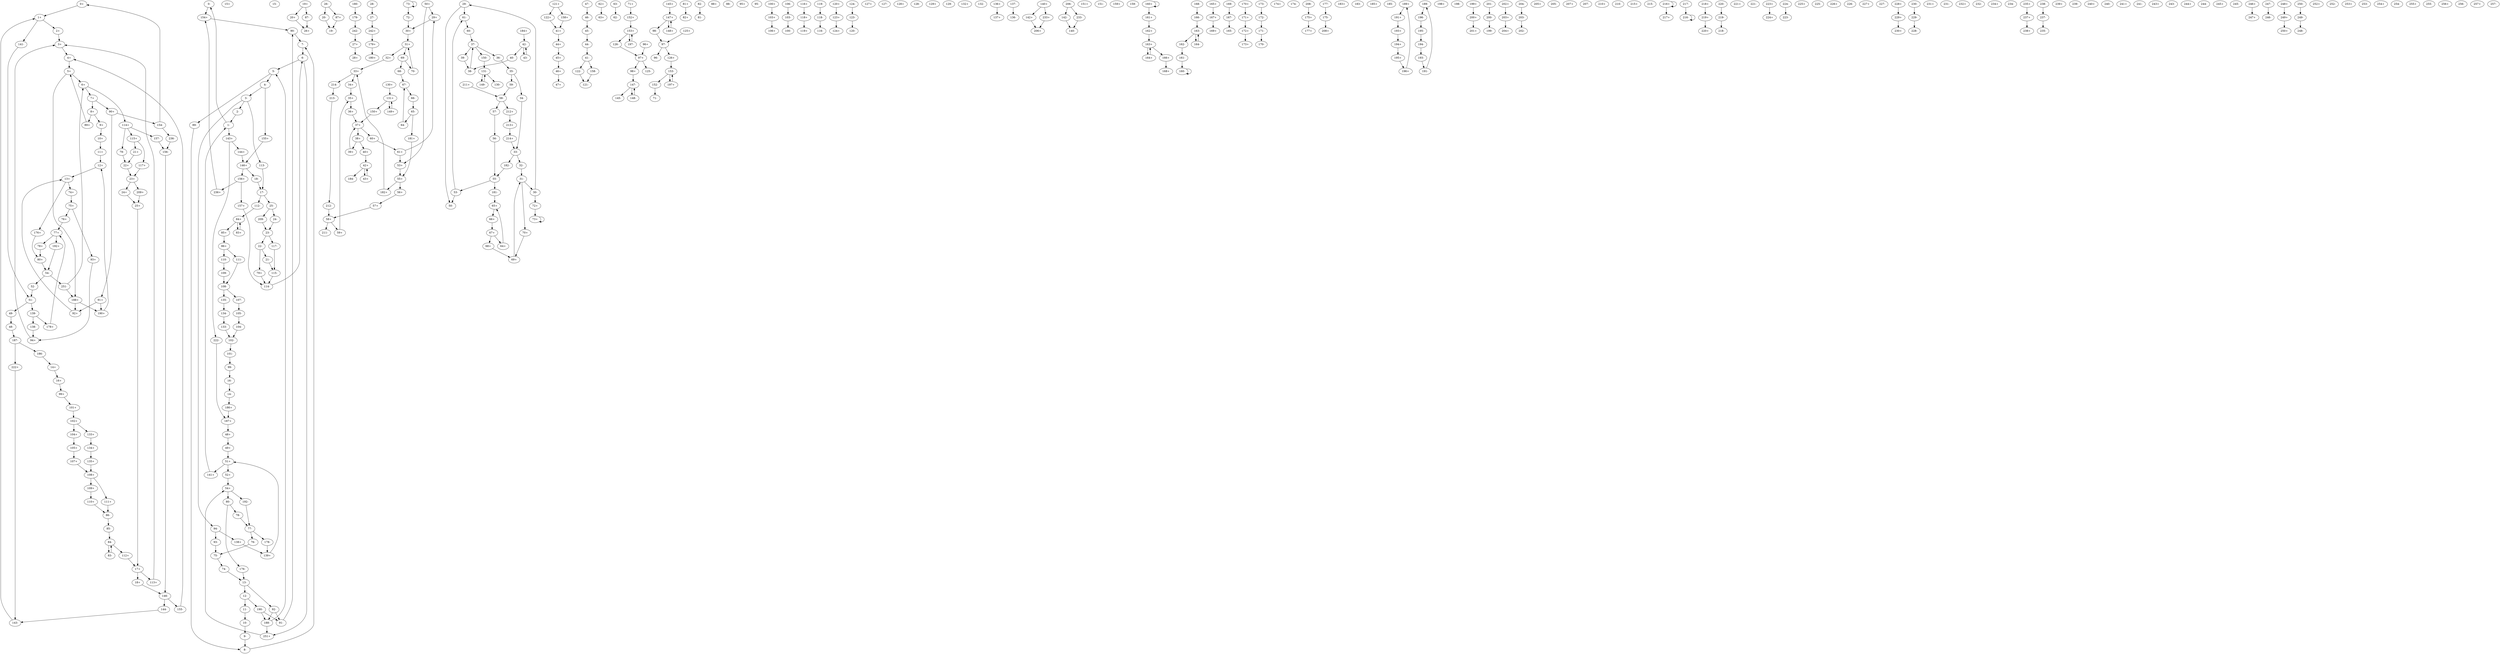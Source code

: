 digraph adj {
graph [k=21]
edge [d=-20]
"0+" [l=33 C=106]
"0-" [l=33 C=106]
"1+" [l=26 C=126]
"1-" [l=26 C=126]
"2+" [l=32 C=177]
"2-" [l=32 C=177]
"3+" [l=21 C=55]
"3-" [l=21 C=55]
"4+" [l=21 C=63]
"4-" [l=21 C=63]
"5+" [l=21 C=70]
"5-" [l=21 C=70]
"6+" [l=22 C=125]
"6-" [l=22 C=125]
"7+" [l=21 C=44]
"7-" [l=21 C=44]
"8+" [l=22 C=59]
"8-" [l=22 C=59]
"9+" [l=28 C=250]
"9-" [l=28 C=250]
"10+" [l=23 C=91]
"10-" [l=23 C=91]
"11+" [l=25 C=141]
"11-" [l=25 C=141]
"12+" [l=25 C=180]
"12-" [l=25 C=180]
"13+" [l=23 C=141]
"13-" [l=23 C=141]
"14+" [l=90 C=1421]
"14-" [l=90 C=1421]
"15+" [l=142 C=456]
"15-" [l=142 C=456]
"16+" [l=41 C=571]
"16-" [l=41 C=571]
"17+" [l=23 C=74]
"17-" [l=23 C=74]
"18+" [l=125 C=949]
"18-" [l=125 C=949]
"19+" [l=133 C=611]
"19-" [l=133 C=611]
"20+" [l=32 C=37]
"20-" [l=32 C=37]
"21+" [l=40 C=48]
"21-" [l=40 C=48]
"22+" [l=27 C=52]
"22-" [l=27 C=52]
"23+" [l=68 C=625]
"23-" [l=68 C=625]
"24+" [l=41 C=302]
"24-" [l=41 C=302]
"25+" [l=37 C=258]
"25-" [l=37 C=258]
"26+" [l=157 C=640]
"26-" [l=157 C=640]
"27+" [l=47 C=137]
"27-" [l=47 C=137]
"28+" [l=63 C=185]
"28-" [l=63 C=185]
"29+" [l=63 C=288]
"29-" [l=63 C=288]
"30+" [l=21 C=14]
"30-" [l=21 C=14]
"31+" [l=21 C=22]
"31-" [l=21 C=22]
"32+" [l=34 C=112]
"32-" [l=34 C=112]
"33+" [l=26 C=74]
"33-" [l=26 C=74]
"34+" [l=41 C=201]
"34-" [l=41 C=201]
"35+" [l=22 C=36]
"35-" [l=22 C=36]
"36+" [l=24 C=64]
"36-" [l=24 C=64]
"37+" [l=21 C=23]
"37-" [l=21 C=23]
"38+" [l=24 C=58]
"38-" [l=24 C=58]
"39+" [l=34 C=98]
"39-" [l=34 C=98]
"40+" [l=26 C=40]
"40-" [l=26 C=40]
"41+" [l=116 C=400]
"41-" [l=116 C=400]
"42+" [l=22 C=162]
"42-" [l=22 C=162]
"43+" [l=22 C=151]
"43-" [l=22 C=151]
"44+" [l=41 C=98]
"44-" [l=41 C=98]
"45+" [l=62 C=269]
"45-" [l=62 C=269]
"46+" [l=35 C=49]
"46-" [l=35 C=49]
"47+" [l=88 C=251]
"47-" [l=88 C=251]
"48+" [l=41 C=280]
"48-" [l=41 C=280]
"49+" [l=23 C=45]
"49-" [l=23 C=45]
"50+" [l=35 C=38]
"50-" [l=35 C=38]
"51+" [l=25 C=225]
"51-" [l=25 C=225]
"52+" [l=21 C=33]
"52-" [l=21 C=33]
"53+" [l=44 C=96]
"53-" [l=44 C=96]
"54+" [l=26 C=225]
"54-" [l=26 C=225]
"55+" [l=21 C=10]
"55-" [l=21 C=10]
"56+" [l=25 C=20]
"56-" [l=25 C=20]
"57+" [l=22 C=12]
"57-" [l=22 C=12]
"58+" [l=24 C=36]
"58-" [l=24 C=36]
"59+" [l=23 C=18]
"59-" [l=23 C=18]
"60+" [l=21 C=8]
"60-" [l=21 C=8]
"61+" [l=46 C=156]
"61-" [l=46 C=156]
"62+" [l=78 C=184]
"62-" [l=78 C=184]
"63+" [l=76 C=160]
"63-" [l=76 C=160]
"64+" [l=31 C=119]
"64-" [l=31 C=119]
"65+" [l=29 C=178]
"65-" [l=29 C=178]
"66+" [l=22 C=46]
"66-" [l=22 C=46]
"67+" [l=21 C=19]
"67-" [l=21 C=19]
"68+" [l=23 C=23]
"68-" [l=23 C=23]
"69+" [l=31 C=149]
"69-" [l=31 C=149]
"70+" [l=30 C=64]
"70-" [l=30 C=64]
"71+" [l=118 C=400]
"71-" [l=118 C=400]
"72+" [l=29 C=57]
"72-" [l=29 C=57]
"73+" [l=40 C=144]
"73-" [l=40 C=144]
"74+" [l=21 C=38]
"74-" [l=21 C=38]
"75+" [l=29 C=385]
"75-" [l=29 C=385]
"76+" [l=21 C=29]
"76-" [l=21 C=29]
"77+" [l=25 C=177]
"77-" [l=25 C=177]
"78+" [l=25 C=128]
"78-" [l=25 C=128]
"79+" [l=43 C=96]
"79-" [l=43 C=96]
"80+" [l=27 C=199]
"80-" [l=27 C=199]
"81+" [l=51 C=88]
"81-" [l=51 C=88]
"82+" [l=59 C=134]
"82-" [l=59 C=134]
"83+" [l=50 C=346]
"83-" [l=50 C=346]
"84+" [l=21 C=23]
"84-" [l=21 C=23]
"85+" [l=50 C=339]
"85-" [l=50 C=339]
"86+" [l=34 C=219]
"86-" [l=34 C=219]
"87+" [l=31 C=34]
"87-" [l=31 C=34]
"88+" [l=338 C=975]
"88-" [l=338 C=975]
"89+" [l=50 C=157]
"89-" [l=50 C=157]
"90+" [l=36 C=333]
"90-" [l=36 C=333]
"91+" [l=25 C=59]
"91-" [l=25 C=59]
"92+" [l=22 C=26]
"92-" [l=22 C=26]
"93+" [l=21 C=16]
"93-" [l=21 C=16]
"94+" [l=29 C=285]
"94-" [l=29 C=285]
"95+" [l=206 C=652]
"95-" [l=206 C=652]
"96+" [l=93 C=264]
"96-" [l=93 C=264]
"97+" [l=23 C=12]
"97-" [l=23 C=12]
"98+" [l=62 C=125]
"98-" [l=62 C=125]
"99+" [l=27 C=157]
"99-" [l=27 C=157]
"100+" [l=40 C=64]
"100-" [l=40 C=64]
"101+" [l=27 C=145]
"101-" [l=27 C=145]
"102+" [l=32 C=234]
"102-" [l=32 C=234]
"103+" [l=41 C=42]
"103-" [l=41 C=42]
"104+" [l=22 C=36]
"104-" [l=22 C=36]
"105+" [l=31 C=213]
"105-" [l=31 C=213]
"106+" [l=55 C=102]
"106-" [l=55 C=102]
"107+" [l=28 C=150]
"107-" [l=28 C=150]
"108+" [l=23 C=67]
"108-" [l=23 C=67]
"109+" [l=29 C=27]
"109-" [l=29 C=27]
"110+" [l=32 C=46]
"110-" [l=32 C=46]
"111+" [l=41 C=363]
"111-" [l=41 C=363]
"112+" [l=61 C=457]
"112-" [l=61 C=457]
"113+" [l=25 C=50]
"113-" [l=25 C=50]
"114+" [l=21 C=19]
"114-" [l=21 C=19]
"115+" [l=23 C=16]
"115-" [l=23 C=16]
"116+" [l=87 C=257]
"116-" [l=87 C=257]
"117+" [l=66 C=168]
"117-" [l=66 C=168]
"118+" [l=41 C=68]
"118-" [l=41 C=68]
"119+" [l=34 C=52]
"119-" [l=34 C=52]
"120+" [l=46 C=90]
"120-" [l=46 C=90]
"121+" [l=105 C=314]
"121-" [l=105 C=314]
"122+" [l=41 C=42]
"122-" [l=41 C=42]
"123+" [l=50 C=69]
"123-" [l=50 C=69]
"124+" [l=119 C=386]
"124-" [l=119 C=386]
"125+" [l=130 C=264]
"125-" [l=130 C=264]
"126+" [l=93 C=193]
"126-" [l=93 C=193]
"127+" [l=90 C=180]
"127-" [l=90 C=180]
"128+" [l=77 C=227]
"128-" [l=77 C=227]
"129+" [l=195 C=417]
"129-" [l=195 C=417]
"130+" [l=101 C=441]
"130-" [l=101 C=441]
"131+" [l=22 C=25]
"131-" [l=22 C=25]
"132+" [l=106 C=273]
"132-" [l=106 C=273]
"133+" [l=29 C=34]
"133-" [l=29 C=34]
"134+" [l=23 C=18]
"134-" [l=23 C=18]
"135+" [l=29 C=27]
"135-" [l=29 C=27]
"136+" [l=91 C=146]
"136-" [l=91 C=146]
"137+" [l=64 C=127]
"137-" [l=64 C=127]
"138+" [l=21 C=18]
"138-" [l=21 C=18]
"139+" [l=22 C=57]
"139-" [l=22 C=57]
"140+" [l=156 C=518]
"140-" [l=156 C=518]
"141+" [l=31 C=117]
"141-" [l=31 C=117]
"142+" [l=39 C=40]
"142-" [l=39 C=40]
"143+" [l=25 C=59]
"143-" [l=25 C=59]
"144+" [l=54 C=293]
"144-" [l=54 C=293]
"145+" [l=53 C=99]
"145-" [l=53 C=99]
"146+" [l=21 C=17]
"146-" [l=21 C=17]
"147+" [l=26 C=56]
"147-" [l=26 C=56]
"148+" [l=21 C=6]
"148-" [l=21 C=6]
"149+" [l=77 C=285]
"149-" [l=77 C=285]
"150+" [l=43 C=66]
"150-" [l=43 C=66]
"151+" [l=238 C=477]
"151-" [l=238 C=477]
"152+" [l=52 C=96]
"152-" [l=52 C=96]
"153+" [l=23 C=15]
"153-" [l=23 C=15]
"154+" [l=23 C=39]
"154-" [l=23 C=39]
"155+" [l=26 C=49]
"155-" [l=26 C=49]
"156+" [l=23 C=35]
"156-" [l=23 C=35]
"157+" [l=22 C=16]
"157-" [l=22 C=16]
"158+" [l=41 C=42]
"158-" [l=41 C=42]
"159+" [l=150 C=612]
"159-" [l=150 C=612]
"160+" [l=30 C=39]
"160-" [l=30 C=39]
"161+" [l=42 C=130]
"161-" [l=42 C=130]
"162+" [l=22 C=12]
"162-" [l=22 C=12]
"163+" [l=23 C=36]
"163-" [l=23 C=36]
"164+" [l=23 C=18]
"164-" [l=23 C=18]
"165+" [l=44 C=62]
"165-" [l=44 C=62]
"166+" [l=30 C=60]
"166-" [l=30 C=60]
"167+" [l=33 C=26]
"167-" [l=33 C=26]
"168+" [l=47 C=168]
"168-" [l=47 C=168]
"169+" [l=79 C=200]
"169-" [l=79 C=200]
"170+" [l=100 C=436]
"170-" [l=100 C=436]
"171+" [l=22 C=14]
"171-" [l=22 C=14]
"172+" [l=24 C=20]
"172-" [l=24 C=20]
"173+" [l=87 C=207]
"173-" [l=87 C=207]
"174+" [l=175 C=589]
"174-" [l=175 C=589]
"175+" [l=56 C=119]
"175-" [l=56 C=119]
"176+" [l=41 C=131]
"176-" [l=41 C=131]
"177+" [l=62 C=206]
"177-" [l=62 C=206]
"178+" [l=21 C=10]
"178-" [l=21 C=10]
"179+" [l=41 C=74]
"179-" [l=41 C=74]
"180+" [l=52 C=161]
"180-" [l=52 C=161]
"181+" [l=46 C=195]
"181-" [l=46 C=195]
"182+" [l=59 C=153]
"182-" [l=59 C=153]
"183+" [l=145 C=495]
"183-" [l=145 C=495]
"184+" [l=70 C=171]
"184-" [l=70 C=171]
"185+" [l=226 C=645]
"185-" [l=226 C=645]
"186+" [l=32 C=76]
"186-" [l=32 C=76]
"187+" [l=31 C=145]
"187-" [l=31 C=145]
"188+" [l=25 C=52]
"188-" [l=25 C=52]
"189+" [l=29 C=66]
"189-" [l=29 C=66]
"190+" [l=36 C=134]
"190-" [l=36 C=134]
"191+" [l=31 C=65]
"191-" [l=31 C=65]
"192+" [l=24 C=17]
"192-" [l=24 C=17]
"193+" [l=26 C=46]
"193-" [l=26 C=46]
"194+" [l=24 C=19]
"194-" [l=24 C=19]
"195+" [l=21 C=7]
"195-" [l=21 C=7]
"196+" [l=69 C=100]
"196-" [l=69 C=100]
"197+" [l=24 C=8]
"197-" [l=24 C=8]
"198+" [l=189 C=577]
"198-" [l=189 C=577]
"199+" [l=27 C=22]
"199-" [l=27 C=22]
"200+" [l=41 C=42]
"200-" [l=41 C=42]
"201+" [l=49 C=107]
"201-" [l=49 C=107]
"202+" [l=110 C=536]
"202-" [l=110 C=536]
"203+" [l=41 C=42]
"203-" [l=41 C=42]
"204+" [l=90 C=217]
"204-" [l=90 C=217]
"205+" [l=188 C=526]
"205-" [l=188 C=526]
"206+" [l=131 C=377]
"206-" [l=131 C=377]
"207+" [l=106 C=274]
"207-" [l=106 C=274]
"208+" [l=47 C=92]
"208-" [l=47 C=92]
"209+" [l=41 C=42]
"209-" [l=41 C=42]
"210+" [l=140 C=426]
"210-" [l=140 C=426]
"211+" [l=50 C=61]
"211-" [l=50 C=61]
"212+" [l=27 C=25]
"212-" [l=27 C=25]
"213+" [l=25 C=28]
"213-" [l=25 C=28]
"214+" [l=22 C=8]
"214-" [l=22 C=8]
"215+" [l=186 C=438]
"215-" [l=186 C=438]
"216+" [l=34 C=34]
"216-" [l=34 C=34]
"217+" [l=159 C=434]
"217-" [l=159 C=434]
"218+" [l=57 C=96]
"218-" [l=57 C=96]
"219+" [l=39 C=78]
"219-" [l=39 C=78]
"220+" [l=167 C=338]
"220-" [l=167 C=338]
"221+" [l=112 C=375]
"221-" [l=112 C=375]
"222+" [l=38 C=36]
"222-" [l=38 C=36]
"223+" [l=77 C=365]
"223-" [l=77 C=365]
"224+" [l=46 C=117]
"224-" [l=46 C=117]
"225+" [l=74 C=132]
"225-" [l=74 C=132]
"226+" [l=173 C=561]
"226-" [l=173 C=561]
"227+" [l=258 C=1381]
"227-" [l=258 C=1381]
"228+" [l=73 C=179]
"228-" [l=73 C=179]
"229+" [l=54 C=185]
"229-" [l=54 C=185]
"230+" [l=114 C=358]
"230-" [l=114 C=358]
"231+" [l=240 C=870]
"231-" [l=240 C=870]
"232+" [l=197 C=809]
"232-" [l=197 C=809]
"233+" [l=40 C=40]
"233-" [l=40 C=40]
"234+" [l=61 C=109]
"234-" [l=61 C=109]
"235+" [l=115 C=274]
"235-" [l=115 C=274]
"236+" [l=22 C=8]
"236-" [l=22 C=8]
"237+" [l=41 C=90]
"237-" [l=41 C=90]
"238+" [l=46 C=90]
"238-" [l=46 C=90]
"239+" [l=154 C=367]
"239-" [l=154 C=367]
"240+" [l=236 C=559]
"240-" [l=236 C=559]
"241+" [l=74 C=160]
"241-" [l=74 C=160]
"242+" [l=22 C=13]
"242-" [l=22 C=13]
"243+" [l=243 C=585]
"243-" [l=243 C=585]
"244+" [l=135 C=304]
"244-" [l=135 C=304]
"245+" [l=110 C=293]
"245-" [l=110 C=293]
"246+" [l=70 C=108]
"246-" [l=70 C=108]
"247+" [l=150 C=485]
"247-" [l=150 C=485]
"248+" [l=31 C=42]
"248-" [l=31 C=42]
"249+" [l=41 C=84]
"249-" [l=41 C=84]
"250+" [l=98 C=297]
"250-" [l=98 C=297]
"251+" [l=41 C=42]
"251-" [l=41 C=42]
"252+" [l=181 C=521]
"252-" [l=181 C=521]
"253+" [l=344 C=937]
"253-" [l=344 C=937]
"254+" [l=116 C=436]
"254-" [l=116 C=436]
"255+" [l=135 C=673]
"255-" [l=135 C=673]
"256+" [l=75 C=163]
"256-" [l=75 C=163]
"257+" [l=174 C=447]
"257-" [l=174 C=447]
"0+" -> "1+"
"0-" -> "154+"
"1+" -> "2+"
"1+" -> "141-"
"1-" -> "0-"
"1-" -> "143+"
"2+" -> "3+"
"2-" -> "1-"
"3+" -> "4+"
"3-" -> "2-"
"3-" -> "94-"
"3-" -> "113-"
"4+" -> "5+"
"4-" -> "3-"
"4-" -> "155+"
"5+" -> "6+"
"5+" -> "188+"
"5-" -> "4-"
"5-" -> "89-"
"6+" -> "7+"
"6+" -> "114+"
"6-" -> "5-"
"6-" -> "251+"
"7+" -> "8+"
"7+" -> "90+"
"7-" -> "6-"
"8+" -> "9+"
"8+" -> "89+"
"8-" -> "7-"
"9+" -> "10+"
"9-" -> "8-"
"10+" -> "11+"
"10-" -> "9-"
"11+" -> "12+"
"11-" -> "10-"
"12+" -> "13+"
"12-" -> "11-"
"12-" -> "190-"
"13+" -> "74+"
"13+" -> "176+"
"13-" -> "12-"
"13-" -> "92-"
"14+" -> "16+"
"14-" -> "186+"
"16+" -> "99+"
"16-" -> "14-"
"17+" -> "18+"
"17+" -> "113+"
"17-" -> "25-"
"17-" -> "112-"
"18+" -> "146-"
"18-" -> "17-"
"19+" -> "20+"
"19+" -> "87-"
"20+" -> "26+"
"20-" -> "19-"
"21+" -> "22+"
"21-" -> "115-"
"22+" -> "23+"
"22-" -> "21-"
"22-" -> "79+"
"23+" -> "24+"
"23+" -> "209+"
"23-" -> "22-"
"23-" -> "117-"
"24+" -> "25+"
"24-" -> "23-"
"25+" -> "17+"
"25-" -> "24-"
"25-" -> "209-"
"26-" -> "20-"
"26-" -> "87+"
"27+" -> "28+"
"27-" -> "242+"
"28-" -> "27-"
"29+" -> "30+"
"29-" -> "50-"
"29-" -> "61-"
"30+" -> "31+"
"30-" -> "29-"
"30-" -> "72+"
"31+" -> "32+"
"31+" -> "69-"
"31-" -> "30-"
"31-" -> "70+"
"32+" -> "33+"
"32-" -> "31-"
"33+" -> "34+"
"33+" -> "214-"
"33-" -> "32-"
"33-" -> "182-"
"34+" -> "35+"
"34-" -> "33-"
"35+" -> "36+"
"35-" -> "34-"
"35-" -> "59-"
"36+" -> "37+"
"36-" -> "35-"
"37+" -> "38+"
"37+" -> "60+"
"37-" -> "36-"
"37-" -> "39-"
"37-" -> "150-"
"38+" -> "39+"
"38+" -> "40+"
"38-" -> "37-"
"39+" -> "37+"
"39-" -> "38-"
"40+" -> "42+"
"40-" -> "38-"
"41+" -> "44+"
"41-" -> "122-"
"41-" -> "158-"
"42+" -> "43+"
"42+" -> "184-"
"42-" -> "40-"
"42-" -> "43-"
"43+" -> "42+"
"43-" -> "42-"
"44+" -> "45+"
"44-" -> "41-"
"45+" -> "46+"
"45-" -> "44-"
"46+" -> "47+"
"46-" -> "45-"
"47-" -> "46-"
"48+" -> "49+"
"48-" -> "187-"
"49+" -> "51+"
"49-" -> "48-"
"50+" -> "29+"
"50+" -> "53+"
"51+" -> "52+"
"51+" -> "141+"
"51-" -> "49-"
"51-" -> "139-"
"52+" -> "54+"
"52-" -> "51-"
"53+" -> "55+"
"53-" -> "50-"
"53-" -> "61-"
"54+" -> "80-"
"54+" -> "192-"
"54-" -> "52-"
"54-" -> "251-"
"55+" -> "56+"
"55+" -> "182+"
"55-" -> "53-"
"55-" -> "181-"
"56+" -> "57+"
"56-" -> "55-"
"57+" -> "58+"
"57-" -> "56-"
"58+" -> "59+"
"58+" -> "211-"
"58-" -> "57-"
"58-" -> "212+"
"59+" -> "35+"
"59-" -> "58-"
"60+" -> "61+"
"60-" -> "37-"
"61+" -> "29+"
"61+" -> "53+"
"61-" -> "60-"
"62+" -> "63+"
"63-" -> "62-"
"64+" -> "65+"
"64-" -> "67-"
"65+" -> "66+"
"65-" -> "64-"
"65-" -> "181+"
"66+" -> "67+"
"66-" -> "65-"
"67+" -> "64+"
"67+" -> "68+"
"67-" -> "66-"
"68+" -> "69+"
"68-" -> "67-"
"69+" -> "31-"
"69-" -> "68-"
"69-" -> "70-"
"70+" -> "69+"
"70-" -> "31+"
"71+" -> "152+"
"72+" -> "73+"
"72-" -> "30+"
"73+" -> "73+"
"73-" -> "72-"
"73-" -> "73-"
"74+" -> "75+"
"74-" -> "13-"
"75+" -> "76+"
"75+" -> "93+"
"75-" -> "74-"
"76+" -> "77+"
"76-" -> "75-"
"77+" -> "78+"
"77+" -> "192+"
"77-" -> "76-"
"77-" -> "178-"
"78+" -> "80+"
"78-" -> "77-"
"79+" -> "114-"
"79-" -> "22+"
"80+" -> "54-"
"80-" -> "78-"
"80-" -> "176-"
"81+" -> "82+"
"82-" -> "81-"
"83+" -> "84+"
"83-" -> "84-"
"84+" -> "83+"
"84+" -> "85+"
"84-" -> "83-"
"84-" -> "112+"
"85+" -> "86+"
"85-" -> "84-"
"86+" -> "110-"
"86+" -> "111-"
"86-" -> "85-"
"87+" -> "19-"
"87-" -> "26+"
"89+" -> "5+"
"89-" -> "8-"
"90+" -> "91+"
"90+" -> "154-"
"90-" -> "7-"
"91+" -> "92+"
"91+" -> "190+"
"91-" -> "90-"
"92+" -> "13+"
"92-" -> "91-"
"92-" -> "188-"
"93+" -> "94+"
"93-" -> "75-"
"94+" -> "3+"
"94-" -> "93-"
"94-" -> "138+"
"96+" -> "97+"
"97+" -> "98+"
"97+" -> "125-"
"97-" -> "96-"
"97-" -> "126+"
"98+" -> "147-"
"98-" -> "97-"
"99+" -> "101+"
"99-" -> "16-"
"100+" -> "103+"
"101+" -> "102+"
"101-" -> "99-"
"102+" -> "104+"
"102+" -> "133+"
"102-" -> "101-"
"103+" -> "106+"
"103-" -> "100-"
"104+" -> "105+"
"104-" -> "102-"
"105+" -> "107+"
"105-" -> "104-"
"106-" -> "103-"
"107+" -> "108+"
"107-" -> "105-"
"108+" -> "109+"
"108+" -> "111+"
"108-" -> "107-"
"108-" -> "135-"
"109+" -> "110+"
"109-" -> "108-"
"110+" -> "86-"
"110-" -> "109-"
"111+" -> "86-"
"111-" -> "108-"
"112+" -> "17+"
"112-" -> "84+"
"113+" -> "3+"
"113-" -> "17-"
"114+" -> "79-"
"114+" -> "115+"
"114+" -> "157-"
"114-" -> "6-"
"115+" -> "21+"
"115+" -> "117+"
"115-" -> "114-"
"116+" -> "118+"
"117+" -> "23+"
"117-" -> "115-"
"118+" -> "119+"
"118-" -> "116-"
"119-" -> "118-"
"120+" -> "123+"
"121+" -> "122+"
"121+" -> "158+"
"122+" -> "41+"
"122-" -> "121-"
"123+" -> "124+"
"123-" -> "120-"
"124-" -> "123-"
"125+" -> "97-"
"126+" -> "153-"
"126-" -> "97+"
"130+" -> "131+"
"131+" -> "149+"
"131+" -> "150+"
"131-" -> "130-"
"131-" -> "149-"
"133+" -> "134+"
"133-" -> "102-"
"134+" -> "135+"
"134-" -> "133-"
"135+" -> "108+"
"135-" -> "134-"
"136+" -> "137+"
"137-" -> "136-"
"138+" -> "139+"
"138-" -> "94+"
"139+" -> "51+"
"139-" -> "138-"
"139-" -> "178+"
"140+" -> "142+"
"140+" -> "233+"
"141+" -> "1-"
"141-" -> "51-"
"142+" -> "206+"
"142-" -> "140-"
"143+" -> "144+"
"143+" -> "222-"
"143-" -> "1+"
"144+" -> "146+"
"144-" -> "143-"
"145+" -> "147+"
"146+" -> "18-"
"146+" -> "156+"
"146-" -> "144-"
"146-" -> "155-"
"147+" -> "98-"
"147+" -> "148+"
"147-" -> "145-"
"147-" -> "148-"
"148+" -> "147+"
"148-" -> "147-"
"149+" -> "131+"
"149-" -> "131-"
"150+" -> "37+"
"150-" -> "131-"
"152+" -> "153+"
"152-" -> "71-"
"153+" -> "126-"
"153+" -> "197-"
"153-" -> "152-"
"153-" -> "197+"
"154+" -> "90-"
"154-" -> "0+"
"154-" -> "236-"
"155+" -> "146+"
"155-" -> "4+"
"156+" -> "157+"
"156+" -> "236+"
"156-" -> "146-"
"157+" -> "114-"
"157-" -> "156-"
"158+" -> "41+"
"158-" -> "121-"
"160+" -> "160+"
"160+" -> "161+"
"160-" -> "160-"
"161+" -> "162+"
"161-" -> "160-"
"162+" -> "163+"
"162-" -> "161-"
"163+" -> "164+"
"163+" -> "166+"
"163-" -> "162-"
"163-" -> "164-"
"164+" -> "163+"
"164-" -> "163-"
"165+" -> "167+"
"166+" -> "168+"
"166-" -> "163-"
"167+" -> "169+"
"167-" -> "165-"
"168-" -> "166-"
"169-" -> "167-"
"170+" -> "171+"
"171+" -> "172+"
"171-" -> "170-"
"172+" -> "173+"
"172-" -> "171-"
"173-" -> "172-"
"175+" -> "177+"
"175-" -> "208+"
"176+" -> "80+"
"176-" -> "13-"
"177-" -> "175-"
"178+" -> "77+"
"178-" -> "139+"
"179+" -> "180+"
"179-" -> "242-"
"180-" -> "179-"
"181+" -> "55+"
"181-" -> "65+"
"182+" -> "33+"
"182-" -> "55-"
"184+" -> "42-"
"186+" -> "187+"
"186-" -> "14+"
"187+" -> "48+"
"187-" -> "186-"
"187-" -> "222+"
"188+" -> "92+"
"188+" -> "190+"
"188-" -> "5-"
"188-" -> "251+"
"189+" -> "191+"
"189-" -> "196-"
"190+" -> "12+"
"190-" -> "91-"
"190-" -> "188-"
"191+" -> "193+"
"191-" -> "189-"
"192+" -> "54-"
"192-" -> "77-"
"193+" -> "194+"
"193-" -> "191-"
"194+" -> "195+"
"194-" -> "193-"
"195+" -> "196+"
"195-" -> "194-"
"196+" -> "189+"
"196-" -> "195-"
"197+" -> "153-"
"197-" -> "153+"
"199+" -> "200+"
"200+" -> "201+"
"200-" -> "199-"
"201-" -> "200-"
"202+" -> "203+"
"203+" -> "204+"
"203-" -> "202-"
"204-" -> "203-"
"206-" -> "142-"
"206-" -> "233-"
"208-" -> "175+"
"209+" -> "25+"
"209-" -> "23-"
"211+" -> "58-"
"212+" -> "213+"
"212-" -> "58+"
"213+" -> "214+"
"213-" -> "212-"
"214+" -> "33-"
"214-" -> "213-"
"216+" -> "216+"
"216+" -> "217+"
"216-" -> "216-"
"217-" -> "216-"
"218+" -> "219+"
"219+" -> "220+"
"219-" -> "218-"
"220-" -> "219-"
"222+" -> "143-"
"222-" -> "187+"
"223+" -> "224+"
"224-" -> "223-"
"228+" -> "229+"
"229+" -> "230+"
"229-" -> "228-"
"230-" -> "229-"
"233+" -> "206+"
"233-" -> "140-"
"235+" -> "237+"
"236+" -> "154+"
"236-" -> "156-"
"237+" -> "238+"
"237-" -> "235-"
"238-" -> "237-"
"242+" -> "179+"
"242-" -> "27+"
"246+" -> "247+"
"247-" -> "246-"
"248+" -> "249+"
"249+" -> "250+"
"249-" -> "248-"
"250-" -> "249-"
"251+" -> "54+"
"251-" -> "6+"
"251-" -> "188+"
}
